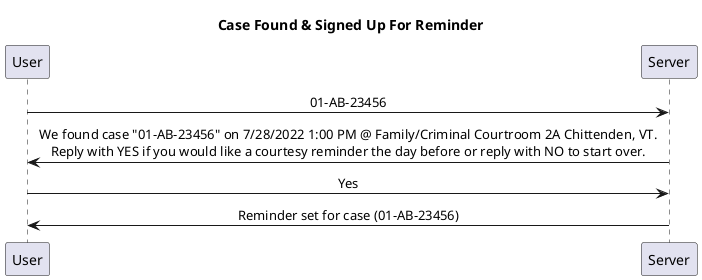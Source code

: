 @startuml
skinparam sequenceMessageAlign center

title Case Found & Signed Up For Reminder

User -> Server: 01-AB-23456
Server -> User: We found case "01-AB-23456" on 7/28/2022 1:00 PM @ Family/Criminal Courtroom 2A Chittenden, VT.\nReply with YES if you would like a courtesy reminder the day before or reply with NO to start over.
User -> Server: Yes
Server -> User: Reminder set for case (01-AB-23456)
@enduml